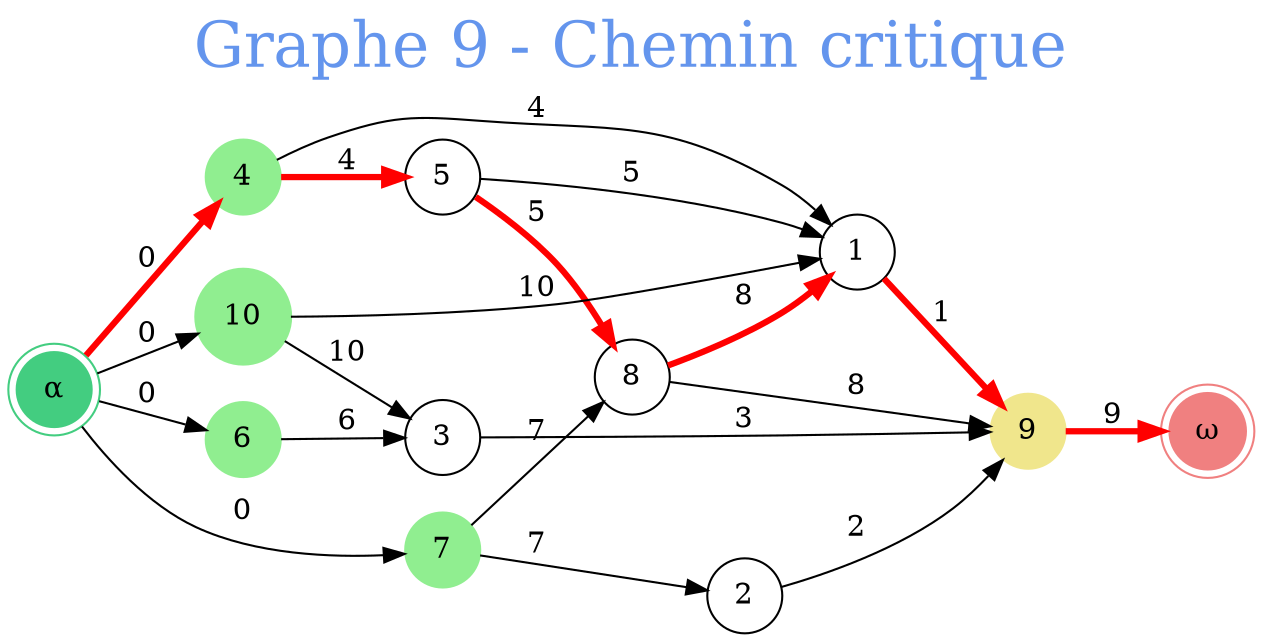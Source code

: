 // Graphe 9 - Chemin critique
digraph {
	rankdir=LR
	graph [fontcolor=cornflowerblue fontsize=30 label="Graphe 9 - Chemin critique" labelloc=t]
	0 [label="α" color=seagreen3 shape=doublecircle style=filled]
	1 [label=1 shape=circle]
	2 [label=2 shape=circle]
	3 [label=3 shape=circle]
	4 [label=4 color=lightgreen shape=circle style=filled]
	5 [label=5 shape=circle]
	6 [label=6 color=lightgreen shape=circle style=filled]
	7 [label=7 color=lightgreen shape=circle style=filled]
	8 [label=8 shape=circle]
	9 [label=9 color=khaki shape=circle style=filled]
	10 [label=10 color=lightgreen shape=circle style=filled]
	11 [label="ω" color=lightcoral shape=doublecircle style=filled]
	0 -> 6 [label=0]
	0 -> 7 [label=0]
	0 -> 10 [label=0]
	2 -> 9 [label=2]
	3 -> 9 [label=3]
	4 -> 1 [label=4]
	5 -> 1 [label=5]
	6 -> 3 [label=6]
	7 -> 2 [label=7]
	7 -> 8 [label=7]
	8 -> 9 [label=8]
	10 -> 1 [label=10]
	10 -> 3 [label=10]
	0 -> 4 [label=0 color=red constraint=true penwidth=3.0]
	8 -> 1 [label=8 color=red constraint=true penwidth=3.0]
	5 -> 8 [label=5 color=red constraint=true penwidth=3.0]
	4 -> 5 [label=4 color=red constraint=true penwidth=3.0]
	9 -> 11 [label=9 color=red constraint=true penwidth=3.0]
	1 -> 9 [label=1 color=red constraint=true penwidth=3.0]
}
